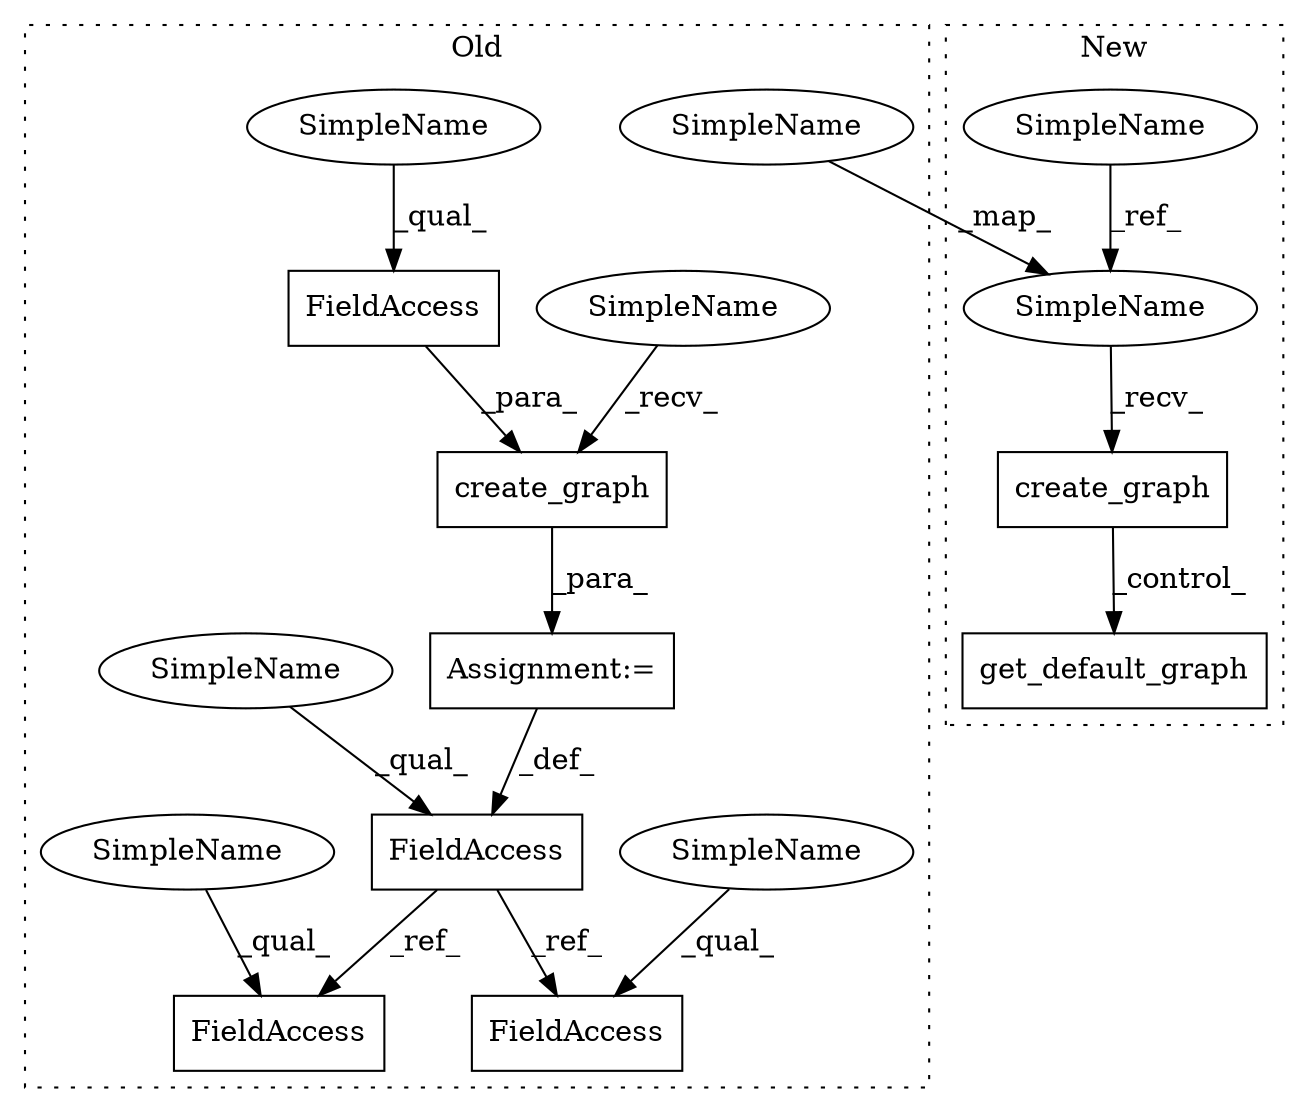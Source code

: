 digraph G {
subgraph cluster0 {
1 [label="create_graph" a="32" s="6628,6658" l="13,1" shape="box"];
3 [label="FieldAccess" a="22" s="6598" l="17" shape="box"];
4 [label="FieldAccess" a="22" s="7335" l="17" shape="box"];
5 [label="FieldAccess" a="22" s="6641" l="17" shape="box"];
7 [label="FieldAccess" a="22" s="7505" l="17" shape="box"];
9 [label="Assignment:=" a="7" s="6615" l="1" shape="box"];
11 [label="SimpleName" a="42" s="7505" l="11" shape="ellipse"];
12 [label="SimpleName" a="42" s="7335" l="11" shape="ellipse"];
13 [label="SimpleName" a="42" s="6616" l="11" shape="ellipse"];
14 [label="SimpleName" a="42" s="6796" l="11" shape="ellipse"];
15 [label="SimpleName" a="42" s="6641" l="11" shape="ellipse"];
16 [label="SimpleName" a="42" s="6598" l="11" shape="ellipse"];
label = "Old";
style="dotted";
}
subgraph cluster1 {
2 [label="get_default_graph" a="32" s="7009" l="19" shape="box"];
6 [label="create_graph" a="32" s="6632" l="14" shape="box"];
8 [label="SimpleName" a="42" s="6447" l="11" shape="ellipse"];
10 [label="SimpleName" a="42" s="6620" l="11" shape="ellipse"];
label = "New";
style="dotted";
}
1 -> 9 [label="_para_"];
3 -> 4 [label="_ref_"];
3 -> 7 [label="_ref_"];
5 -> 1 [label="_para_"];
6 -> 2 [label="_control_"];
8 -> 10 [label="_ref_"];
9 -> 3 [label="_def_"];
10 -> 6 [label="_recv_"];
11 -> 7 [label="_qual_"];
12 -> 4 [label="_qual_"];
13 -> 1 [label="_recv_"];
14 -> 10 [label="_map_"];
15 -> 5 [label="_qual_"];
16 -> 3 [label="_qual_"];
}